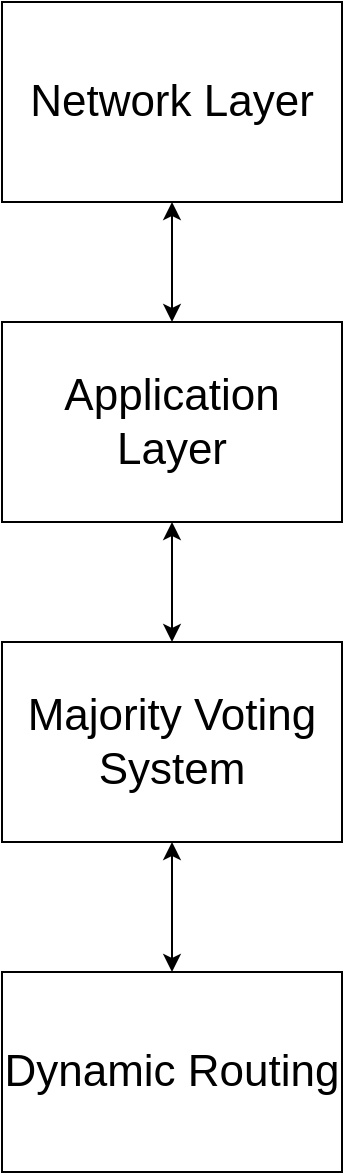 <mxfile version="14.6.11" type="github">
  <diagram id="U1B9trXg7gVxDaPWMwHs" name="Page-1">
    <mxGraphModel dx="460" dy="691" grid="0" gridSize="10" guides="1" tooltips="1" connect="1" arrows="1" fold="1" page="1" pageScale="1" pageWidth="827" pageHeight="1169" math="0" shadow="0">
      <root>
        <mxCell id="0" />
        <mxCell id="1" parent="0" />
        <mxCell id="Yz2ruNzg1fKOYCF-wAaS-2" value="&lt;font style=&quot;font-size: 22px&quot;&gt;Application Layer&lt;/font&gt;" style="rounded=0;whiteSpace=wrap;html=1;" vertex="1" parent="1">
          <mxGeometry x="170" y="210" width="170" height="100" as="geometry" />
        </mxCell>
        <mxCell id="Yz2ruNzg1fKOYCF-wAaS-3" value="&lt;font style=&quot;font-size: 22px&quot;&gt;Majority Voting System&lt;/font&gt;" style="rounded=0;whiteSpace=wrap;html=1;" vertex="1" parent="1">
          <mxGeometry x="170" y="370" width="170" height="100" as="geometry" />
        </mxCell>
        <mxCell id="Yz2ruNzg1fKOYCF-wAaS-4" value="&lt;font style=&quot;font-size: 22px&quot;&gt;Dynamic Routing&lt;/font&gt;" style="rounded=0;whiteSpace=wrap;html=1;" vertex="1" parent="1">
          <mxGeometry x="170" y="535" width="170" height="100" as="geometry" />
        </mxCell>
        <mxCell id="Yz2ruNzg1fKOYCF-wAaS-10" value="" style="endArrow=classic;startArrow=classic;html=1;entryX=0.5;entryY=1;entryDx=0;entryDy=0;exitX=0.5;exitY=0;exitDx=0;exitDy=0;" edge="1" parent="1" source="Yz2ruNzg1fKOYCF-wAaS-3" target="Yz2ruNzg1fKOYCF-wAaS-2">
          <mxGeometry width="50" height="50" relative="1" as="geometry">
            <mxPoint x="210" y="410" as="sourcePoint" />
            <mxPoint x="260" y="360" as="targetPoint" />
          </mxGeometry>
        </mxCell>
        <mxCell id="Yz2ruNzg1fKOYCF-wAaS-12" value="" style="endArrow=classic;startArrow=classic;html=1;exitX=0.5;exitY=0;exitDx=0;exitDy=0;entryX=0.5;entryY=1;entryDx=0;entryDy=0;" edge="1" parent="1" source="Yz2ruNzg1fKOYCF-wAaS-4" target="Yz2ruNzg1fKOYCF-wAaS-3">
          <mxGeometry width="50" height="50" relative="1" as="geometry">
            <mxPoint x="210" y="410" as="sourcePoint" />
            <mxPoint x="260" y="360" as="targetPoint" />
          </mxGeometry>
        </mxCell>
        <mxCell id="Yz2ruNzg1fKOYCF-wAaS-15" value="&lt;font style=&quot;font-size: 22px&quot;&gt;Network Layer&lt;/font&gt;" style="rounded=0;whiteSpace=wrap;html=1;" vertex="1" parent="1">
          <mxGeometry x="170" y="50" width="170" height="100" as="geometry" />
        </mxCell>
        <mxCell id="Yz2ruNzg1fKOYCF-wAaS-18" value="" style="endArrow=classic;startArrow=classic;html=1;fontFamily=Georgia;entryX=0.5;entryY=1;entryDx=0;entryDy=0;exitX=0.5;exitY=0;exitDx=0;exitDy=0;" edge="1" parent="1" source="Yz2ruNzg1fKOYCF-wAaS-2" target="Yz2ruNzg1fKOYCF-wAaS-15">
          <mxGeometry width="50" height="50" relative="1" as="geometry">
            <mxPoint x="230" y="210" as="sourcePoint" />
            <mxPoint x="280" y="160" as="targetPoint" />
          </mxGeometry>
        </mxCell>
      </root>
    </mxGraphModel>
  </diagram>
</mxfile>

